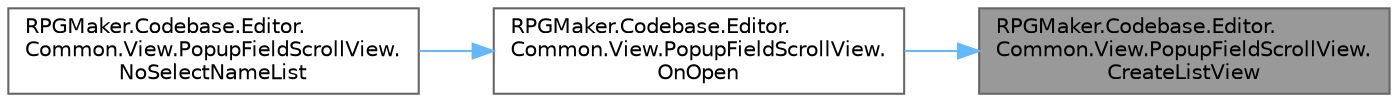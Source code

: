digraph "RPGMaker.Codebase.Editor.Common.View.PopupFieldScrollView.CreateListView"
{
 // LATEX_PDF_SIZE
  bgcolor="transparent";
  edge [fontname=Helvetica,fontsize=10,labelfontname=Helvetica,labelfontsize=10];
  node [fontname=Helvetica,fontsize=10,shape=box,height=0.2,width=0.4];
  rankdir="RL";
  Node1 [id="Node000001",label="RPGMaker.Codebase.Editor.\lCommon.View.PopupFieldScrollView.\lCreateListView",height=0.2,width=0.4,color="gray40", fillcolor="grey60", style="filled", fontcolor="black",tooltip="😁 リスト・ビュー作成"];
  Node1 -> Node2 [id="edge1_Node000001_Node000002",dir="back",color="steelblue1",style="solid",tooltip=" "];
  Node2 [id="Node000002",label="RPGMaker.Codebase.Editor.\lCommon.View.PopupFieldScrollView.\lOnOpen",height=0.2,width=0.4,color="grey40", fillcolor="white", style="filled",URL="$d6/d22/class_r_p_g_maker_1_1_codebase_1_1_editor_1_1_common_1_1_view_1_1_popup_field_scroll_view.html#a876d56a97a18704cbe21cfee4dbcb0bb",tooltip="😁 開いたとき"];
  Node2 -> Node3 [id="edge2_Node000002_Node000003",dir="back",color="steelblue1",style="solid",tooltip=" "];
  Node3 [id="Node000003",label="RPGMaker.Codebase.Editor.\lCommon.View.PopupFieldScrollView.\lNoSelectNameList",height=0.2,width=0.4,color="grey40", fillcolor="white", style="filled",URL="$d6/d22/class_r_p_g_maker_1_1_codebase_1_1_editor_1_1_common_1_1_view_1_1_popup_field_scroll_view.html#a75385598a316e8372080986b1ab119f1",tooltip="😁 非選択名前リスト"];
}
